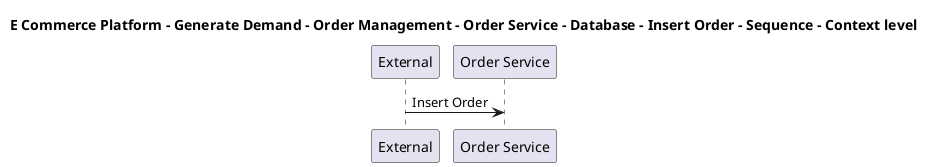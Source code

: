 @startuml

title E Commerce Platform - Generate Demand - Order Management - Order Service - Database - Insert Order - Sequence - Context level

participant "External" as C4InterFlow.SoftwareSystems.ExternalSystem
participant "Order Service" as ECommercePlatform.GenerateDemand.OrderManagement.SoftwareSystems.OrderService

C4InterFlow.SoftwareSystems.ExternalSystem -> ECommercePlatform.GenerateDemand.OrderManagement.SoftwareSystems.OrderService : Insert Order


@enduml
